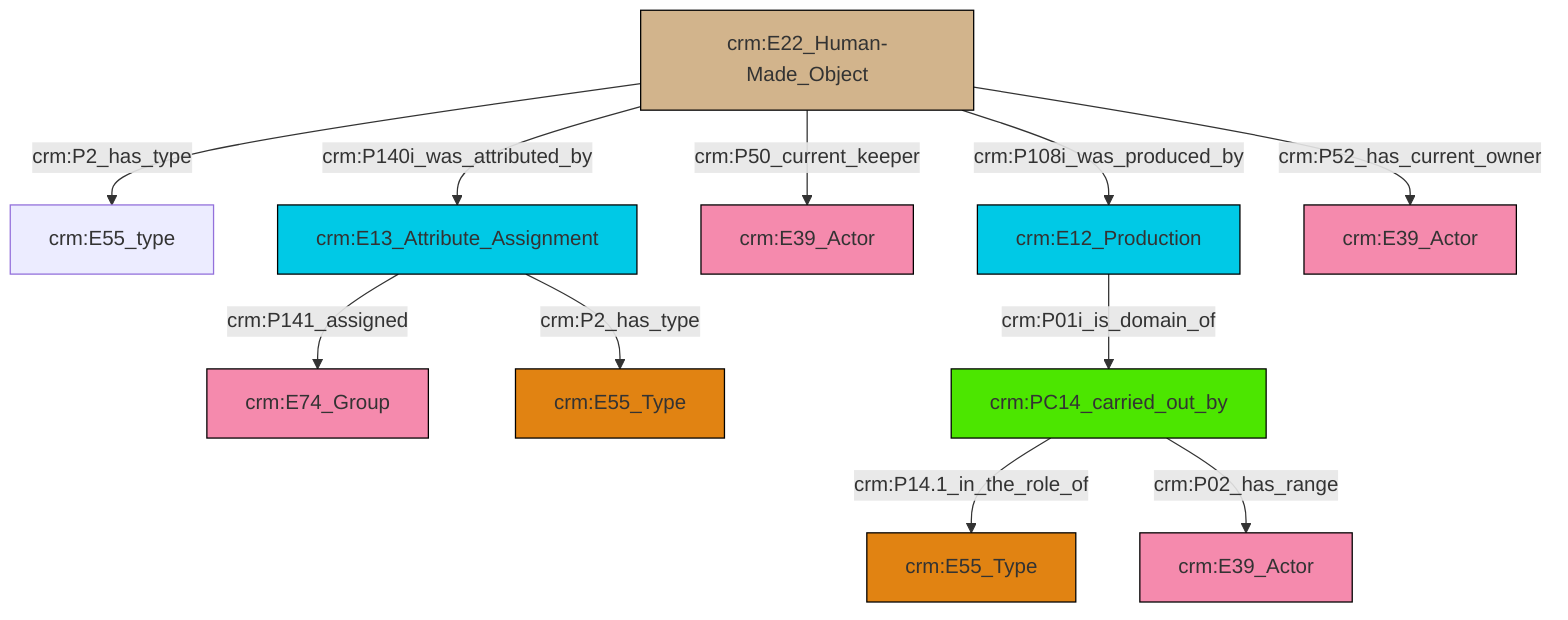 graph TD
classDef Literal fill:#f2f2f2,stroke:#000000;
classDef CRM_Entity fill:#FFFFFF,stroke:#000000;
classDef Temporal_Entity fill:#00C9E6, stroke:#000000;
classDef Type fill:#E18312, stroke:#000000;
classDef Time-Span fill:#2C9C91, stroke:#000000;
classDef Appellation fill:#FFEB7F, stroke:#000000;
classDef Place fill:#008836, stroke:#000000;
classDef Persistent_Item fill:#B266B2, stroke:#000000;
classDef Conceptual_Object fill:#FFD700, stroke:#000000;
classDef Physical_Thing fill:#D2B48C, stroke:#000000;
classDef Actor fill:#f58aad, stroke:#000000;
classDef PC_Classes fill:#4ce600, stroke:#000000;
classDef Multi fill:#cccccc,stroke:#000000;

2["crm:E22_Human-Made_Object"]:::Physical_Thing -->|crm:P2_has_type| 3["crm:E55_type"]:::Default
2["crm:E22_Human-Made_Object"]:::Physical_Thing -->|crm:P140i_was_attributed_by| 4["crm:E13_Attribute_Assignment"]:::Temporal_Entity
2["crm:E22_Human-Made_Object"]:::Physical_Thing -->|crm:P50_current_keeper| 8["crm:E39_Actor"]:::Actor
9["crm:PC14_carried_out_by"]:::PC_Classes -->|crm:P14.1_in_the_role_of| 10["crm:E55_Type"]:::Type
2["crm:E22_Human-Made_Object"]:::Physical_Thing -->|crm:P108i_was_produced_by| 12["crm:E12_Production"]:::Temporal_Entity
4["crm:E13_Attribute_Assignment"]:::Temporal_Entity -->|crm:P141_assigned| 5["crm:E74_Group"]:::Actor
4["crm:E13_Attribute_Assignment"]:::Temporal_Entity -->|crm:P2_has_type| 14["crm:E55_Type"]:::Type
2["crm:E22_Human-Made_Object"]:::Physical_Thing -->|crm:P52_has_current_owner| 0["crm:E39_Actor"]:::Actor
12["crm:E12_Production"]:::Temporal_Entity -->|crm:P01i_is_domain_of| 9["crm:PC14_carried_out_by"]:::PC_Classes
9["crm:PC14_carried_out_by"]:::PC_Classes -->|crm:P02_has_range| 18["crm:E39_Actor"]:::Actor